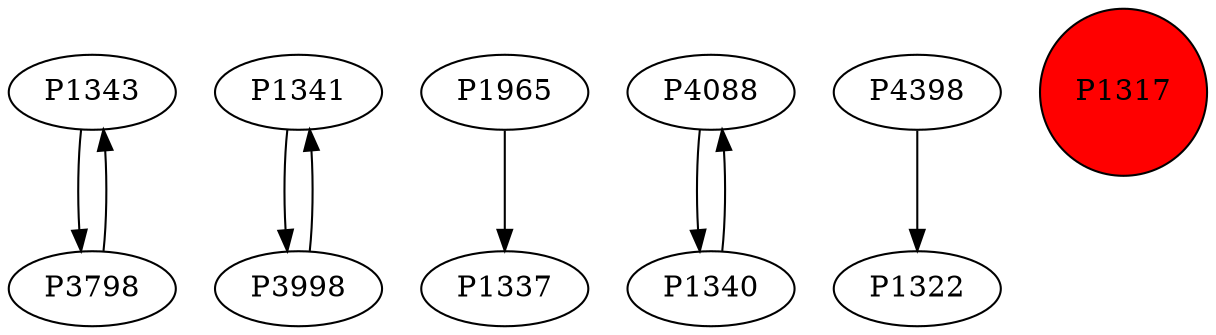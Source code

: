digraph {
	P1343 -> P3798
	P1341 -> P3998
	P1965 -> P1337
	P3798 -> P1343
	P4088 -> P1340
	P1340 -> P4088
	P3998 -> P1341
	P4398 -> P1322
	P1317 [shape=circle]
	P1317 [style=filled]
	P1317 [fillcolor=red]
}